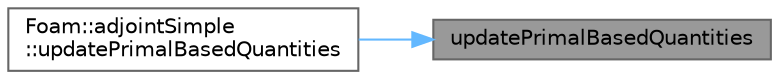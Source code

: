 digraph "updatePrimalBasedQuantities"
{
 // LATEX_PDF_SIZE
  bgcolor="transparent";
  edge [fontname=Helvetica,fontsize=10,labelfontname=Helvetica,labelfontsize=10];
  node [fontname=Helvetica,fontsize=10,shape=box,height=0.2,width=0.4];
  rankdir="RL";
  Node1 [id="Node000001",label="updatePrimalBasedQuantities",height=0.2,width=0.4,color="gray40", fillcolor="grey60", style="filled", fontcolor="black",tooltip=" "];
  Node1 -> Node2 [id="edge1_Node000001_Node000002",dir="back",color="steelblue1",style="solid",tooltip=" "];
  Node2 [id="Node000002",label="Foam::adjointSimple\l::updatePrimalBasedQuantities",height=0.2,width=0.4,color="grey40", fillcolor="white", style="filled",URL="$classFoam_1_1adjointSimple.html#a92c77d98cc75295cdb66cac2bd7bea9f",tooltip=" "];
}
